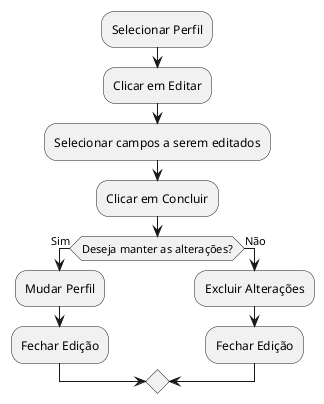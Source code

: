 @startuml
:Selecionar Perfil;
:Clicar em Editar;
:Selecionar campos a serem editados;
:Clicar em Concluir;
if (Deseja manter as alterações?) then (Sim)
  :Mudar Perfil;
  :Fechar Edição;
else (Não)
  :Excluir Alterações;
  :Fechar Edição;
endif
@enduml
